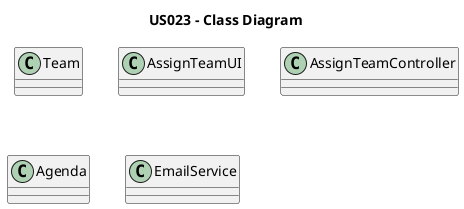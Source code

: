 @startuml
'skinparam monochrome true
skinparam packageStyle rectangle
skinparam shadowing false
skinparam linetype polyline
'skinparam linetype orto
title US023 - Class Diagram

Class Team {

}

Class AssignTeamUI

Class AssignTeamController

Class Agenda

Class Team

Class EmailService

@enduml